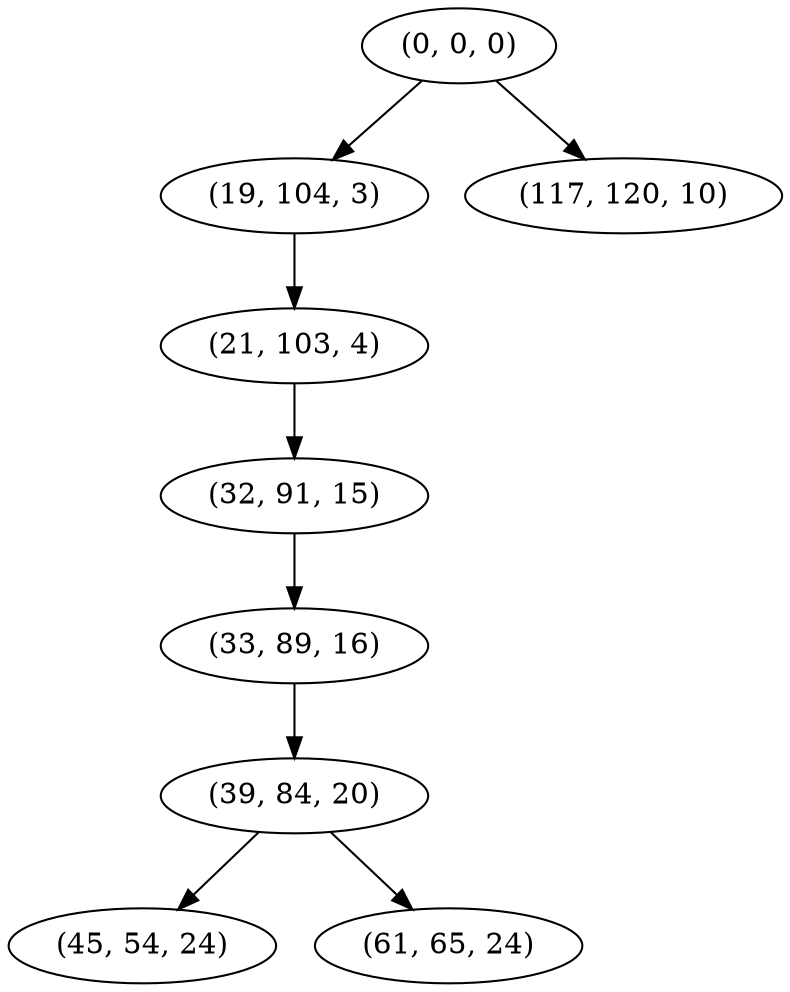 digraph tree {
    "(0, 0, 0)";
    "(19, 104, 3)";
    "(21, 103, 4)";
    "(32, 91, 15)";
    "(33, 89, 16)";
    "(39, 84, 20)";
    "(45, 54, 24)";
    "(61, 65, 24)";
    "(117, 120, 10)";
    "(0, 0, 0)" -> "(19, 104, 3)";
    "(0, 0, 0)" -> "(117, 120, 10)";
    "(19, 104, 3)" -> "(21, 103, 4)";
    "(21, 103, 4)" -> "(32, 91, 15)";
    "(32, 91, 15)" -> "(33, 89, 16)";
    "(33, 89, 16)" -> "(39, 84, 20)";
    "(39, 84, 20)" -> "(45, 54, 24)";
    "(39, 84, 20)" -> "(61, 65, 24)";
}
